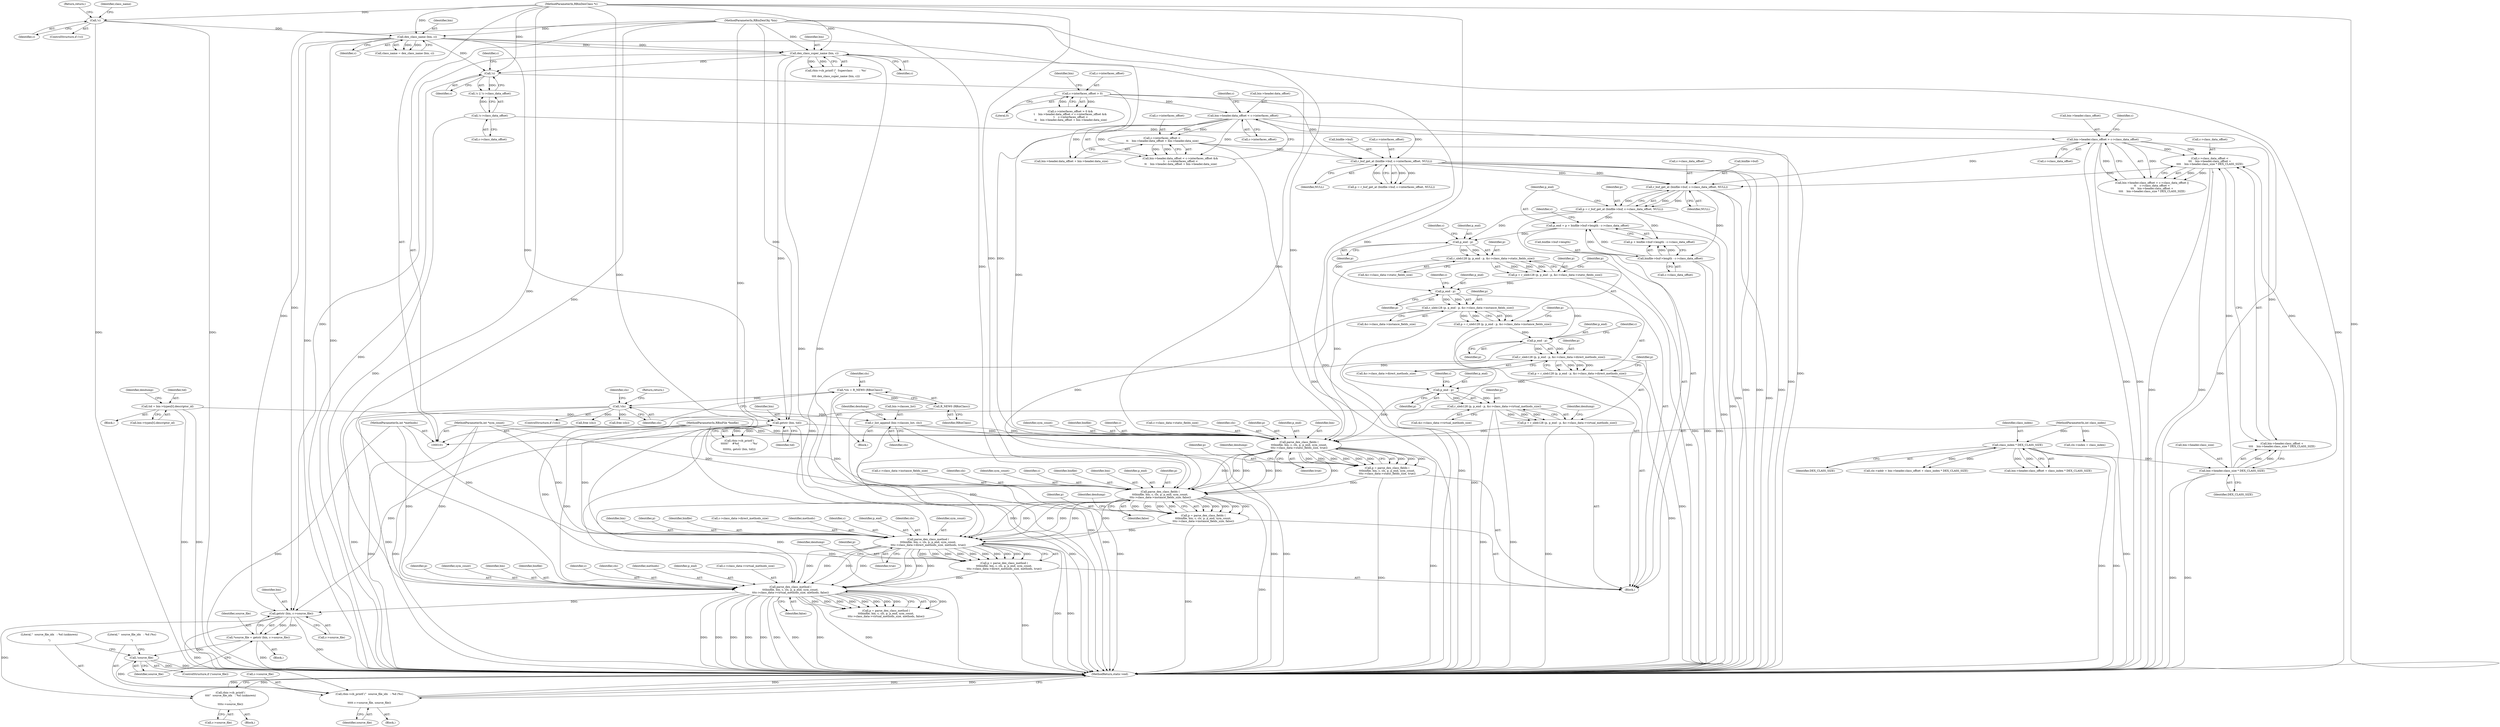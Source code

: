 digraph "0_radare2_1ea23bd6040441a21fbcfba69dce9a01af03f989@API" {
"1000575" [label="(Call,getstr (bin, c->source_file))"];
"1000350" [label="(Call,getstr (bin, tid))"];
"1000126" [label="(Call,dex_class_name (bin, c))"];
"1000103" [label="(MethodParameterIn,RBinDexObj *bin)"];
"1000120" [label="(Call,!c)"];
"1000104" [label="(MethodParameterIn,RBinDexClass *c)"];
"1000233" [label="(Call,dex_class_super_name (bin, c))"];
"1000335" [label="(Call,tid = bin->types[t].descriptor_id)"];
"1000554" [label="(Call,parse_dex_class_method (\n\t\t\tbinfile, bin, c, cls, p, p_end, sym_count,\n\t\t\tc->class_data->virtual_methods_size, methods, false))"];
"1000532" [label="(Call,parse_dex_class_method (\n\t\t\tbinfile, bin, c, cls, p, p_end, sym_count,\n\t\t\tc->class_data->direct_methods_size, methods, true))"];
"1000511" [label="(Call,parse_dex_class_fields (\n\t\t\tbinfile, bin, c, cls, p, p_end, sym_count,\n\t\t\tc->class_data->instance_fields_size, false))"];
"1000490" [label="(Call,parse_dex_class_fields (\n\t\t\tbinfile, bin, c, cls, p, p_end, sym_count,\n\t\t\tc->class_data->static_fields_size, true))"];
"1000102" [label="(MethodParameterIn,RBinFile *binfile)"];
"1000355" [label="(Call,!c)"];
"1000210" [label="(Call,r_list_append (bin->classes_list, cls))"];
"1000151" [label="(Call,!cls)"];
"1000146" [label="(Call,*cls = R_NEW0 (RBinClass))"];
"1000148" [label="(Call,R_NEW0 (RBinClass))"];
"1000470" [label="(Call,p = r_uleb128 (p, p_end - p, &c->class_data->virtual_methods_size))"];
"1000472" [label="(Call,r_uleb128 (p, p_end - p, &c->class_data->virtual_methods_size))"];
"1000474" [label="(Call,p_end - p)"];
"1000461" [label="(Call,p_end - p)"];
"1000448" [label="(Call,p_end - p)"];
"1000435" [label="(Call,p_end - p)"];
"1000409" [label="(Call,p_end = p + binfile->buf->length - c->class_data_offset)"];
"1000399" [label="(Call,p = r_buf_get_at (binfile->buf, c->class_data_offset, NULL))"];
"1000401" [label="(Call,r_buf_get_at (binfile->buf, c->class_data_offset, NULL))"];
"1000273" [label="(Call,r_buf_get_at (binfile->buf, c->interfaces_offset, NULL))"];
"1000246" [label="(Call,bin->header.data_offset < c->interfaces_offset)"];
"1000240" [label="(Call,c->interfaces_offset > 0)"];
"1000255" [label="(Call,c->interfaces_offset <\n \t\t    bin->header.data_offset + bin->header.data_size)"];
"1000371" [label="(Call,bin->header.class_offset > c->class_data_offset)"];
"1000357" [label="(Call,!c->class_data_offset)"];
"1000380" [label="(Call,c->class_data_offset <\n\t\t\t    bin->header.class_offset +\n\t\t\t\t    bin->header.class_size * DEX_CLASS_SIZE)"];
"1000390" [label="(Call,bin->header.class_size * DEX_CLASS_SIZE)"];
"1000175" [label="(Call,class_index * DEX_CLASS_SIZE)"];
"1000105" [label="(MethodParameterIn,int class_index)"];
"1000413" [label="(Call,binfile->buf->length - c->class_data_offset)"];
"1000431" [label="(Call,p = r_uleb128 (p, p_end - p, &c->class_data->static_fields_size))"];
"1000433" [label="(Call,r_uleb128 (p, p_end - p, &c->class_data->static_fields_size))"];
"1000444" [label="(Call,p = r_uleb128 (p, p_end - p, &c->class_data->instance_fields_size))"];
"1000446" [label="(Call,r_uleb128 (p, p_end - p, &c->class_data->instance_fields_size))"];
"1000457" [label="(Call,p = r_uleb128 (p, p_end - p, &c->class_data->direct_methods_size))"];
"1000459" [label="(Call,r_uleb128 (p, p_end - p, &c->class_data->direct_methods_size))"];
"1000107" [label="(MethodParameterIn,int *sym_count)"];
"1000488" [label="(Call,p = parse_dex_class_fields (\n\t\t\tbinfile, bin, c, cls, p, p_end, sym_count,\n\t\t\tc->class_data->static_fields_size, true))"];
"1000509" [label="(Call,p = parse_dex_class_fields (\n\t\t\tbinfile, bin, c, cls, p, p_end, sym_count,\n\t\t\tc->class_data->instance_fields_size, false))"];
"1000106" [label="(MethodParameterIn,int *methods)"];
"1000530" [label="(Call,p = parse_dex_class_method (\n\t\t\tbinfile, bin, c, cls, p, p_end, sym_count,\n\t\t\tc->class_data->direct_methods_size, methods, true))"];
"1000573" [label="(Call,*source_file = getstr (bin, c->source_file))"];
"1000581" [label="(Call,!source_file)"];
"1000591" [label="(Call,rbin->cb_printf (\"  source_file_idx   : %d (%s)\n\n\",\n\t\t\t\t\t c->source_file, source_file))"];
"1000584" [label="(Call,rbin->cb_printf (\n\t\t\t\t\"  source_file_idx   : %d (unknown)\n\n\",\n\t\t\t\tc->source_file))"];
"1000509" [label="(Call,p = parse_dex_class_fields (\n\t\t\tbinfile, bin, c, cls, p, p_end, sym_count,\n\t\t\tc->class_data->instance_fields_size, false))"];
"1000467" [label="(Identifier,c)"];
"1000445" [label="(Identifier,p)"];
"1000128" [label="(Identifier,c)"];
"1000464" [label="(Call,&c->class_data->direct_methods_size)"];
"1000462" [label="(Identifier,p_end)"];
"1000151" [label="(Call,!cls)"];
"1000257" [label="(Identifier,c)"];
"1000273" [label="(Call,r_buf_get_at (binfile->buf, c->interfaces_offset, NULL))"];
"1000530" [label="(Call,p = parse_dex_class_method (\n\t\t\tbinfile, bin, c, cls, p, p_end, sym_count,\n\t\t\tc->class_data->direct_methods_size, methods, true))"];
"1000381" [label="(Call,c->class_data_offset)"];
"1000380" [label="(Call,c->class_data_offset <\n\t\t\t    bin->header.class_offset +\n\t\t\t\t    bin->header.class_size * DEX_CLASS_SIZE)"];
"1000498" [label="(Call,c->class_data->static_fields_size)"];
"1000277" [label="(Call,c->interfaces_offset)"];
"1000505" [label="(Identifier,dexdump)"];
"1000210" [label="(Call,r_list_append (bin->classes_list, cls))"];
"1000271" [label="(Call,p = r_buf_get_at (binfile->buf, c->interfaces_offset, NULL))"];
"1000494" [label="(Identifier,cls)"];
"1000390" [label="(Call,bin->header.class_size * DEX_CLASS_SIZE)"];
"1000591" [label="(Call,rbin->cb_printf (\"  source_file_idx   : %d (%s)\n\n\",\n\t\t\t\t\t c->source_file, source_file))"];
"1000548" [label="(Identifier,dexdump)"];
"1000460" [label="(Identifier,p)"];
"1000211" [label="(Call,bin->classes_list)"];
"1000124" [label="(Call,class_name = dex_class_name (bin, c))"];
"1000511" [label="(Call,parse_dex_class_fields (\n\t\t\tbinfile, bin, c, cls, p, p_end, sym_count,\n\t\t\tc->class_data->instance_fields_size, false))"];
"1000146" [label="(Call,*cls = R_NEW0 (RBinClass))"];
"1000441" [label="(Identifier,c)"];
"1000410" [label="(Identifier,p_end)"];
"1000402" [label="(Call,binfile->buf)"];
"1000240" [label="(Call,c->interfaces_offset > 0)"];
"1000573" [label="(Call,*source_file = getstr (bin, c->source_file))"];
"1000461" [label="(Call,p_end - p)"];
"1000592" [label="(Literal,\"  source_file_idx   : %d (%s)\n\n\")"];
"1000470" [label="(Call,p = r_uleb128 (p, p_end - p, &c->class_data->virtual_methods_size))"];
"1000514" [label="(Identifier,c)"];
"1000233" [label="(Call,dex_class_super_name (bin, c))"];
"1000241" [label="(Call,c->interfaces_offset)"];
"1000454" [label="(Identifier,c)"];
"1000154" [label="(Return,return;)"];
"1000537" [label="(Identifier,p)"];
"1000533" [label="(Identifier,binfile)"];
"1000585" [label="(Literal,\"  source_file_idx   : %d (unknown)\n\n\")"];
"1000463" [label="(Identifier,p)"];
"1000176" [label="(Identifier,class_index)"];
"1000510" [label="(Identifier,p)"];
"1000571" [label="(Block,)"];
"1000447" [label="(Identifier,p)"];
"1000234" [label="(Identifier,bin)"];
"1000356" [label="(Identifier,c)"];
"1000431" [label="(Call,p = r_uleb128 (p, p_end - p, &c->class_data->static_fields_size))"];
"1000484" [label="(Identifier,dexdump)"];
"1000581" [label="(Call,!source_file)"];
"1000352" [label="(Identifier,tid)"];
"1000123" [label="(Return,return;)"];
"1000568" [label="(Identifier,false)"];
"1000512" [label="(Identifier,binfile)"];
"1000126" [label="(Call,dex_class_name (bin, c))"];
"1000503" [label="(Identifier,true)"];
"1000597" [label="(MethodReturn,static void)"];
"1000247" [label="(Call,bin->header.data_offset)"];
"1000495" [label="(Identifier,p)"];
"1000401" [label="(Call,r_buf_get_at (binfile->buf, c->class_data_offset, NULL))"];
"1000473" [label="(Identifier,p)"];
"1000593" [label="(Call,c->source_file)"];
"1000335" [label="(Call,tid = bin->types[t].descriptor_id)"];
"1000177" [label="(Identifier,DEX_CLASS_SIZE)"];
"1000446" [label="(Call,r_uleb128 (p, p_end - p, &c->class_data->instance_fields_size))"];
"1000252" [label="(Call,c->interfaces_offset)"];
"1000371" [label="(Call,bin->header.class_offset > c->class_data_offset)"];
"1000513" [label="(Identifier,bin)"];
"1000256" [label="(Call,c->interfaces_offset)"];
"1000496" [label="(Identifier,p_end)"];
"1000458" [label="(Identifier,p)"];
"1000414" [label="(Call,binfile->buf->length)"];
"1000189" [label="(Call,free (cls))"];
"1000120" [label="(Call,!c)"];
"1000432" [label="(Identifier,p)"];
"1000596" [label="(Identifier,source_file)"];
"1000546" [label="(Identifier,true)"];
"1000119" [label="(ControlStructure,if (!c))"];
"1000457" [label="(Call,p = r_uleb128 (p, p_end - p, &c->class_data->direct_methods_size))"];
"1000480" [label="(Identifier,c)"];
"1000216" [label="(Identifier,dexdump)"];
"1000575" [label="(Call,getstr (bin, c->source_file))"];
"1000492" [label="(Identifier,bin)"];
"1000169" [label="(Call,bin->header.class_offset + class_index * DEX_CLASS_SIZE)"];
"1000160" [label="(Call,cls->index = class_index)"];
"1000488" [label="(Call,p = parse_dex_class_fields (\n\t\t\tbinfile, bin, c, cls, p, p_end, sym_count,\n\t\t\tc->class_data->static_fields_size, true))"];
"1000477" [label="(Call,&c->class_data->virtual_methods_size)"];
"1000245" [label="(Call,bin->header.data_offset < c->interfaces_offset &&\n \t    c->interfaces_offset <\n \t\t    bin->header.data_offset + bin->header.data_size)"];
"1000557" [label="(Identifier,c)"];
"1000489" [label="(Identifier,p)"];
"1000433" [label="(Call,r_uleb128 (p, p_end - p, &c->class_data->static_fields_size))"];
"1000102" [label="(MethodParameterIn,RBinFile *binfile)"];
"1000451" [label="(Call,&c->class_data->instance_fields_size)"];
"1000149" [label="(Identifier,RBinClass)"];
"1000400" [label="(Identifier,p)"];
"1000244" [label="(Literal,0)"];
"1000438" [label="(Call,&c->class_data->static_fields_size)"];
"1000231" [label="(Call,rbin->cb_printf (\"  Superclass        : '%s'\n\",\n\t\t\t\t dex_class_super_name (bin, c)))"];
"1000558" [label="(Identifier,cls)"];
"1000405" [label="(Call,c->class_data_offset)"];
"1000351" [label="(Identifier,bin)"];
"1000444" [label="(Call,p = r_uleb128 (p, p_end - p, &c->class_data->instance_fields_size))"];
"1000436" [label="(Identifier,p_end)"];
"1000497" [label="(Identifier,sym_count)"];
"1000175" [label="(Call,class_index * DEX_CLASS_SIZE)"];
"1000370" [label="(Call,bin->header.class_offset > c->class_data_offset ||\n\t\t    c->class_data_offset <\n\t\t\t    bin->header.class_offset +\n\t\t\t\t    bin->header.class_size * DEX_CLASS_SIZE)"];
"1000437" [label="(Identifier,p)"];
"1000490" [label="(Call,parse_dex_class_fields (\n\t\t\tbinfile, bin, c, cls, p, p_end, sym_count,\n\t\t\tc->class_data->static_fields_size, true))"];
"1000586" [label="(Call,c->source_file)"];
"1000345" [label="(Identifier,dexdump)"];
"1000491" [label="(Identifier,binfile)"];
"1000475" [label="(Identifier,p_end)"];
"1000540" [label="(Call,c->class_data->direct_methods_size)"];
"1000372" [label="(Call,bin->header.class_offset)"];
"1000531" [label="(Identifier,p)"];
"1000545" [label="(Identifier,methods)"];
"1000517" [label="(Identifier,p_end)"];
"1000448" [label="(Call,p_end - p)"];
"1000157" [label="(Identifier,cls)"];
"1000249" [label="(Identifier,bin)"];
"1000104" [label="(MethodParameterIn,RBinDexClass *c)"];
"1000535" [label="(Identifier,c)"];
"1000574" [label="(Identifier,source_file)"];
"1000474" [label="(Call,p_end - p)"];
"1000359" [label="(Identifier,c)"];
"1000538" [label="(Identifier,p_end)"];
"1000337" [label="(Call,bin->types[t].descriptor_id)"];
"1000536" [label="(Identifier,cls)"];
"1000148" [label="(Call,R_NEW0 (RBinClass))"];
"1000108" [label="(Block,)"];
"1000147" [label="(Identifier,cls)"];
"1000354" [label="(Call,!c || !c->class_data_offset)"];
"1000449" [label="(Identifier,p_end)"];
"1000409" [label="(Call,p_end = p + binfile->buf->length - c->class_data_offset)"];
"1000554" [label="(Call,parse_dex_class_method (\n\t\t\tbinfile, bin, c, cls, p, p_end, sym_count,\n\t\t\tc->class_data->virtual_methods_size, methods, false))"];
"1000567" [label="(Identifier,methods)"];
"1000107" [label="(MethodParameterIn,int *sym_count)"];
"1000560" [label="(Identifier,p_end)"];
"1000127" [label="(Identifier,bin)"];
"1000539" [label="(Identifier,sym_count)"];
"1000532" [label="(Call,parse_dex_class_method (\n\t\t\tbinfile, bin, c, cls, p, p_end, sym_count,\n\t\t\tc->class_data->direct_methods_size, methods, true))"];
"1000103" [label="(MethodParameterIn,RBinDexObj *bin)"];
"1000106" [label="(MethodParameterIn,int *methods)"];
"1000476" [label="(Identifier,p)"];
"1000347" [label="(Call,rbin->cb_printf (\n\t\t\t\t\t\t\"    #%d              : '%s'\n\",\n\t\t\t\t\t\tz, getstr (bin, tid)))"];
"1000358" [label="(Call,c->class_data_offset)"];
"1000368" [label="(Block,)"];
"1000408" [label="(Identifier,NULL)"];
"1000280" [label="(Identifier,NULL)"];
"1000516" [label="(Identifier,p)"];
"1000152" [label="(Identifier,cls)"];
"1000274" [label="(Call,binfile->buf)"];
"1000524" [label="(Identifier,false)"];
"1000150" [label="(ControlStructure,if (!cls))"];
"1000336" [label="(Identifier,tid)"];
"1000105" [label="(MethodParameterIn,int class_index)"];
"1000259" [label="(Call,bin->header.data_offset + bin->header.data_size)"];
"1000121" [label="(Identifier,c)"];
"1000384" [label="(Call,bin->header.class_offset +\n\t\t\t\t    bin->header.class_size * DEX_CLASS_SIZE)"];
"1000519" [label="(Call,c->class_data->instance_fields_size)"];
"1000515" [label="(Identifier,cls)"];
"1000582" [label="(Identifier,source_file)"];
"1000382" [label="(Identifier,c)"];
"1000562" [label="(Call,c->class_data->virtual_methods_size)"];
"1000559" [label="(Identifier,p)"];
"1000355" [label="(Call,!c)"];
"1000413" [label="(Call,binfile->buf->length - c->class_data_offset)"];
"1000526" [label="(Identifier,dexdump)"];
"1000246" [label="(Call,bin->header.data_offset < c->interfaces_offset)"];
"1000411" [label="(Call,p + binfile->buf->length - c->class_data_offset)"];
"1000577" [label="(Call,c->source_file)"];
"1000552" [label="(Call,p = parse_dex_class_method (\n\t\t\tbinfile, bin, c, cls, p, p_end, sym_count,\n\t\t\tc->class_data->virtual_methods_size, methods, false))"];
"1000576" [label="(Identifier,bin)"];
"1000584" [label="(Call,rbin->cb_printf (\n\t\t\t\t\"  source_file_idx   : %d (unknown)\n\n\",\n\t\t\t\tc->source_file))"];
"1000424" [label="(Identifier,c)"];
"1000518" [label="(Identifier,sym_count)"];
"1000165" [label="(Call,cls->addr = bin->header.class_offset + class_index * DEX_CLASS_SIZE)"];
"1000471" [label="(Identifier,p)"];
"1000214" [label="(Identifier,cls)"];
"1000561" [label="(Identifier,sym_count)"];
"1000391" [label="(Call,bin->header.class_size)"];
"1000419" [label="(Call,c->class_data_offset)"];
"1000396" [label="(Identifier,DEX_CLASS_SIZE)"];
"1000556" [label="(Identifier,bin)"];
"1000472" [label="(Call,r_uleb128 (p, p_end - p, &c->class_data->virtual_methods_size))"];
"1000207" [label="(Call,free (cls))"];
"1000125" [label="(Identifier,class_name)"];
"1000377" [label="(Call,c->class_data_offset)"];
"1000255" [label="(Call,c->interfaces_offset <\n \t\t    bin->header.data_offset + bin->header.data_size)"];
"1000235" [label="(Identifier,c)"];
"1000580" [label="(ControlStructure,if (!source_file))"];
"1000350" [label="(Call,getstr (bin, tid))"];
"1000493" [label="(Identifier,c)"];
"1000399" [label="(Call,p = r_buf_get_at (binfile->buf, c->class_data_offset, NULL))"];
"1000434" [label="(Identifier,p)"];
"1000450" [label="(Identifier,p)"];
"1000357" [label="(Call,!c->class_data_offset)"];
"1000333" [label="(Block,)"];
"1000459" [label="(Call,r_uleb128 (p, p_end - p, &c->class_data->direct_methods_size))"];
"1000534" [label="(Identifier,bin)"];
"1000435" [label="(Call,p_end - p)"];
"1000583" [label="(Block,)"];
"1000239" [label="(Call,c->interfaces_offset > 0 &&\n\t    bin->header.data_offset < c->interfaces_offset &&\n \t    c->interfaces_offset <\n \t\t    bin->header.data_offset + bin->header.data_size)"];
"1000590" [label="(Block,)"];
"1000555" [label="(Identifier,binfile)"];
"1000575" -> "1000573"  [label="AST: "];
"1000575" -> "1000577"  [label="CFG: "];
"1000576" -> "1000575"  [label="AST: "];
"1000577" -> "1000575"  [label="AST: "];
"1000573" -> "1000575"  [label="CFG: "];
"1000575" -> "1000597"  [label="DDG: "];
"1000575" -> "1000573"  [label="DDG: "];
"1000575" -> "1000573"  [label="DDG: "];
"1000350" -> "1000575"  [label="DDG: "];
"1000554" -> "1000575"  [label="DDG: "];
"1000126" -> "1000575"  [label="DDG: "];
"1000233" -> "1000575"  [label="DDG: "];
"1000103" -> "1000575"  [label="DDG: "];
"1000575" -> "1000584"  [label="DDG: "];
"1000575" -> "1000591"  [label="DDG: "];
"1000350" -> "1000347"  [label="AST: "];
"1000350" -> "1000352"  [label="CFG: "];
"1000351" -> "1000350"  [label="AST: "];
"1000352" -> "1000350"  [label="AST: "];
"1000347" -> "1000350"  [label="CFG: "];
"1000350" -> "1000597"  [label="DDG: "];
"1000350" -> "1000597"  [label="DDG: "];
"1000350" -> "1000347"  [label="DDG: "];
"1000350" -> "1000347"  [label="DDG: "];
"1000126" -> "1000350"  [label="DDG: "];
"1000233" -> "1000350"  [label="DDG: "];
"1000103" -> "1000350"  [label="DDG: "];
"1000335" -> "1000350"  [label="DDG: "];
"1000350" -> "1000490"  [label="DDG: "];
"1000126" -> "1000124"  [label="AST: "];
"1000126" -> "1000128"  [label="CFG: "];
"1000127" -> "1000126"  [label="AST: "];
"1000128" -> "1000126"  [label="AST: "];
"1000124" -> "1000126"  [label="CFG: "];
"1000126" -> "1000597"  [label="DDG: "];
"1000126" -> "1000597"  [label="DDG: "];
"1000126" -> "1000124"  [label="DDG: "];
"1000126" -> "1000124"  [label="DDG: "];
"1000103" -> "1000126"  [label="DDG: "];
"1000120" -> "1000126"  [label="DDG: "];
"1000104" -> "1000126"  [label="DDG: "];
"1000126" -> "1000233"  [label="DDG: "];
"1000126" -> "1000233"  [label="DDG: "];
"1000126" -> "1000355"  [label="DDG: "];
"1000126" -> "1000490"  [label="DDG: "];
"1000103" -> "1000101"  [label="AST: "];
"1000103" -> "1000597"  [label="DDG: "];
"1000103" -> "1000233"  [label="DDG: "];
"1000103" -> "1000490"  [label="DDG: "];
"1000103" -> "1000511"  [label="DDG: "];
"1000103" -> "1000532"  [label="DDG: "];
"1000103" -> "1000554"  [label="DDG: "];
"1000120" -> "1000119"  [label="AST: "];
"1000120" -> "1000121"  [label="CFG: "];
"1000121" -> "1000120"  [label="AST: "];
"1000123" -> "1000120"  [label="CFG: "];
"1000125" -> "1000120"  [label="CFG: "];
"1000120" -> "1000597"  [label="DDG: "];
"1000120" -> "1000597"  [label="DDG: "];
"1000104" -> "1000120"  [label="DDG: "];
"1000104" -> "1000101"  [label="AST: "];
"1000104" -> "1000597"  [label="DDG: "];
"1000104" -> "1000233"  [label="DDG: "];
"1000104" -> "1000355"  [label="DDG: "];
"1000104" -> "1000490"  [label="DDG: "];
"1000104" -> "1000511"  [label="DDG: "];
"1000104" -> "1000532"  [label="DDG: "];
"1000104" -> "1000554"  [label="DDG: "];
"1000233" -> "1000231"  [label="AST: "];
"1000233" -> "1000235"  [label="CFG: "];
"1000234" -> "1000233"  [label="AST: "];
"1000235" -> "1000233"  [label="AST: "];
"1000231" -> "1000233"  [label="CFG: "];
"1000233" -> "1000597"  [label="DDG: "];
"1000233" -> "1000597"  [label="DDG: "];
"1000233" -> "1000231"  [label="DDG: "];
"1000233" -> "1000231"  [label="DDG: "];
"1000233" -> "1000355"  [label="DDG: "];
"1000233" -> "1000490"  [label="DDG: "];
"1000335" -> "1000333"  [label="AST: "];
"1000335" -> "1000337"  [label="CFG: "];
"1000336" -> "1000335"  [label="AST: "];
"1000337" -> "1000335"  [label="AST: "];
"1000345" -> "1000335"  [label="CFG: "];
"1000335" -> "1000597"  [label="DDG: "];
"1000335" -> "1000597"  [label="DDG: "];
"1000554" -> "1000552"  [label="AST: "];
"1000554" -> "1000568"  [label="CFG: "];
"1000555" -> "1000554"  [label="AST: "];
"1000556" -> "1000554"  [label="AST: "];
"1000557" -> "1000554"  [label="AST: "];
"1000558" -> "1000554"  [label="AST: "];
"1000559" -> "1000554"  [label="AST: "];
"1000560" -> "1000554"  [label="AST: "];
"1000561" -> "1000554"  [label="AST: "];
"1000562" -> "1000554"  [label="AST: "];
"1000567" -> "1000554"  [label="AST: "];
"1000568" -> "1000554"  [label="AST: "];
"1000552" -> "1000554"  [label="CFG: "];
"1000554" -> "1000597"  [label="DDG: "];
"1000554" -> "1000597"  [label="DDG: "];
"1000554" -> "1000597"  [label="DDG: "];
"1000554" -> "1000597"  [label="DDG: "];
"1000554" -> "1000597"  [label="DDG: "];
"1000554" -> "1000597"  [label="DDG: "];
"1000554" -> "1000597"  [label="DDG: "];
"1000554" -> "1000597"  [label="DDG: "];
"1000554" -> "1000597"  [label="DDG: "];
"1000554" -> "1000552"  [label="DDG: "];
"1000554" -> "1000552"  [label="DDG: "];
"1000554" -> "1000552"  [label="DDG: "];
"1000554" -> "1000552"  [label="DDG: "];
"1000554" -> "1000552"  [label="DDG: "];
"1000554" -> "1000552"  [label="DDG: "];
"1000554" -> "1000552"  [label="DDG: "];
"1000554" -> "1000552"  [label="DDG: "];
"1000554" -> "1000552"  [label="DDG: "];
"1000554" -> "1000552"  [label="DDG: "];
"1000532" -> "1000554"  [label="DDG: "];
"1000532" -> "1000554"  [label="DDG: "];
"1000532" -> "1000554"  [label="DDG: "];
"1000532" -> "1000554"  [label="DDG: "];
"1000532" -> "1000554"  [label="DDG: "];
"1000532" -> "1000554"  [label="DDG: "];
"1000532" -> "1000554"  [label="DDG: "];
"1000102" -> "1000554"  [label="DDG: "];
"1000530" -> "1000554"  [label="DDG: "];
"1000107" -> "1000554"  [label="DDG: "];
"1000472" -> "1000554"  [label="DDG: "];
"1000106" -> "1000554"  [label="DDG: "];
"1000511" -> "1000554"  [label="DDG: "];
"1000532" -> "1000530"  [label="AST: "];
"1000532" -> "1000546"  [label="CFG: "];
"1000533" -> "1000532"  [label="AST: "];
"1000534" -> "1000532"  [label="AST: "];
"1000535" -> "1000532"  [label="AST: "];
"1000536" -> "1000532"  [label="AST: "];
"1000537" -> "1000532"  [label="AST: "];
"1000538" -> "1000532"  [label="AST: "];
"1000539" -> "1000532"  [label="AST: "];
"1000540" -> "1000532"  [label="AST: "];
"1000545" -> "1000532"  [label="AST: "];
"1000546" -> "1000532"  [label="AST: "];
"1000530" -> "1000532"  [label="CFG: "];
"1000532" -> "1000597"  [label="DDG: "];
"1000532" -> "1000597"  [label="DDG: "];
"1000532" -> "1000530"  [label="DDG: "];
"1000532" -> "1000530"  [label="DDG: "];
"1000532" -> "1000530"  [label="DDG: "];
"1000532" -> "1000530"  [label="DDG: "];
"1000532" -> "1000530"  [label="DDG: "];
"1000532" -> "1000530"  [label="DDG: "];
"1000532" -> "1000530"  [label="DDG: "];
"1000532" -> "1000530"  [label="DDG: "];
"1000532" -> "1000530"  [label="DDG: "];
"1000532" -> "1000530"  [label="DDG: "];
"1000511" -> "1000532"  [label="DDG: "];
"1000511" -> "1000532"  [label="DDG: "];
"1000511" -> "1000532"  [label="DDG: "];
"1000511" -> "1000532"  [label="DDG: "];
"1000511" -> "1000532"  [label="DDG: "];
"1000511" -> "1000532"  [label="DDG: "];
"1000102" -> "1000532"  [label="DDG: "];
"1000509" -> "1000532"  [label="DDG: "];
"1000107" -> "1000532"  [label="DDG: "];
"1000459" -> "1000532"  [label="DDG: "];
"1000106" -> "1000532"  [label="DDG: "];
"1000490" -> "1000532"  [label="DDG: "];
"1000511" -> "1000509"  [label="AST: "];
"1000511" -> "1000524"  [label="CFG: "];
"1000512" -> "1000511"  [label="AST: "];
"1000513" -> "1000511"  [label="AST: "];
"1000514" -> "1000511"  [label="AST: "];
"1000515" -> "1000511"  [label="AST: "];
"1000516" -> "1000511"  [label="AST: "];
"1000517" -> "1000511"  [label="AST: "];
"1000518" -> "1000511"  [label="AST: "];
"1000519" -> "1000511"  [label="AST: "];
"1000524" -> "1000511"  [label="AST: "];
"1000509" -> "1000511"  [label="CFG: "];
"1000511" -> "1000597"  [label="DDG: "];
"1000511" -> "1000509"  [label="DDG: "];
"1000511" -> "1000509"  [label="DDG: "];
"1000511" -> "1000509"  [label="DDG: "];
"1000511" -> "1000509"  [label="DDG: "];
"1000511" -> "1000509"  [label="DDG: "];
"1000511" -> "1000509"  [label="DDG: "];
"1000511" -> "1000509"  [label="DDG: "];
"1000511" -> "1000509"  [label="DDG: "];
"1000511" -> "1000509"  [label="DDG: "];
"1000490" -> "1000511"  [label="DDG: "];
"1000490" -> "1000511"  [label="DDG: "];
"1000490" -> "1000511"  [label="DDG: "];
"1000490" -> "1000511"  [label="DDG: "];
"1000490" -> "1000511"  [label="DDG: "];
"1000490" -> "1000511"  [label="DDG: "];
"1000102" -> "1000511"  [label="DDG: "];
"1000488" -> "1000511"  [label="DDG: "];
"1000107" -> "1000511"  [label="DDG: "];
"1000446" -> "1000511"  [label="DDG: "];
"1000490" -> "1000488"  [label="AST: "];
"1000490" -> "1000503"  [label="CFG: "];
"1000491" -> "1000490"  [label="AST: "];
"1000492" -> "1000490"  [label="AST: "];
"1000493" -> "1000490"  [label="AST: "];
"1000494" -> "1000490"  [label="AST: "];
"1000495" -> "1000490"  [label="AST: "];
"1000496" -> "1000490"  [label="AST: "];
"1000497" -> "1000490"  [label="AST: "];
"1000498" -> "1000490"  [label="AST: "];
"1000503" -> "1000490"  [label="AST: "];
"1000488" -> "1000490"  [label="CFG: "];
"1000490" -> "1000597"  [label="DDG: "];
"1000490" -> "1000488"  [label="DDG: "];
"1000490" -> "1000488"  [label="DDG: "];
"1000490" -> "1000488"  [label="DDG: "];
"1000490" -> "1000488"  [label="DDG: "];
"1000490" -> "1000488"  [label="DDG: "];
"1000490" -> "1000488"  [label="DDG: "];
"1000490" -> "1000488"  [label="DDG: "];
"1000490" -> "1000488"  [label="DDG: "];
"1000490" -> "1000488"  [label="DDG: "];
"1000102" -> "1000490"  [label="DDG: "];
"1000355" -> "1000490"  [label="DDG: "];
"1000210" -> "1000490"  [label="DDG: "];
"1000470" -> "1000490"  [label="DDG: "];
"1000474" -> "1000490"  [label="DDG: "];
"1000107" -> "1000490"  [label="DDG: "];
"1000433" -> "1000490"  [label="DDG: "];
"1000102" -> "1000101"  [label="AST: "];
"1000102" -> "1000597"  [label="DDG: "];
"1000355" -> "1000354"  [label="AST: "];
"1000355" -> "1000356"  [label="CFG: "];
"1000356" -> "1000355"  [label="AST: "];
"1000359" -> "1000355"  [label="CFG: "];
"1000354" -> "1000355"  [label="CFG: "];
"1000355" -> "1000597"  [label="DDG: "];
"1000355" -> "1000354"  [label="DDG: "];
"1000210" -> "1000108"  [label="AST: "];
"1000210" -> "1000214"  [label="CFG: "];
"1000211" -> "1000210"  [label="AST: "];
"1000214" -> "1000210"  [label="AST: "];
"1000216" -> "1000210"  [label="CFG: "];
"1000210" -> "1000597"  [label="DDG: "];
"1000210" -> "1000597"  [label="DDG: "];
"1000210" -> "1000597"  [label="DDG: "];
"1000151" -> "1000210"  [label="DDG: "];
"1000151" -> "1000150"  [label="AST: "];
"1000151" -> "1000152"  [label="CFG: "];
"1000152" -> "1000151"  [label="AST: "];
"1000154" -> "1000151"  [label="CFG: "];
"1000157" -> "1000151"  [label="CFG: "];
"1000151" -> "1000597"  [label="DDG: "];
"1000151" -> "1000597"  [label="DDG: "];
"1000146" -> "1000151"  [label="DDG: "];
"1000151" -> "1000189"  [label="DDG: "];
"1000151" -> "1000207"  [label="DDG: "];
"1000146" -> "1000108"  [label="AST: "];
"1000146" -> "1000148"  [label="CFG: "];
"1000147" -> "1000146"  [label="AST: "];
"1000148" -> "1000146"  [label="AST: "];
"1000152" -> "1000146"  [label="CFG: "];
"1000146" -> "1000597"  [label="DDG: "];
"1000148" -> "1000146"  [label="DDG: "];
"1000148" -> "1000149"  [label="CFG: "];
"1000149" -> "1000148"  [label="AST: "];
"1000148" -> "1000597"  [label="DDG: "];
"1000470" -> "1000368"  [label="AST: "];
"1000470" -> "1000472"  [label="CFG: "];
"1000471" -> "1000470"  [label="AST: "];
"1000472" -> "1000470"  [label="AST: "];
"1000484" -> "1000470"  [label="CFG: "];
"1000470" -> "1000597"  [label="DDG: "];
"1000472" -> "1000470"  [label="DDG: "];
"1000472" -> "1000470"  [label="DDG: "];
"1000472" -> "1000470"  [label="DDG: "];
"1000472" -> "1000477"  [label="CFG: "];
"1000473" -> "1000472"  [label="AST: "];
"1000474" -> "1000472"  [label="AST: "];
"1000477" -> "1000472"  [label="AST: "];
"1000472" -> "1000597"  [label="DDG: "];
"1000472" -> "1000597"  [label="DDG: "];
"1000474" -> "1000472"  [label="DDG: "];
"1000474" -> "1000472"  [label="DDG: "];
"1000474" -> "1000476"  [label="CFG: "];
"1000475" -> "1000474"  [label="AST: "];
"1000476" -> "1000474"  [label="AST: "];
"1000480" -> "1000474"  [label="CFG: "];
"1000461" -> "1000474"  [label="DDG: "];
"1000457" -> "1000474"  [label="DDG: "];
"1000461" -> "1000459"  [label="AST: "];
"1000461" -> "1000463"  [label="CFG: "];
"1000462" -> "1000461"  [label="AST: "];
"1000463" -> "1000461"  [label="AST: "];
"1000467" -> "1000461"  [label="CFG: "];
"1000461" -> "1000459"  [label="DDG: "];
"1000461" -> "1000459"  [label="DDG: "];
"1000448" -> "1000461"  [label="DDG: "];
"1000444" -> "1000461"  [label="DDG: "];
"1000448" -> "1000446"  [label="AST: "];
"1000448" -> "1000450"  [label="CFG: "];
"1000449" -> "1000448"  [label="AST: "];
"1000450" -> "1000448"  [label="AST: "];
"1000454" -> "1000448"  [label="CFG: "];
"1000448" -> "1000446"  [label="DDG: "];
"1000448" -> "1000446"  [label="DDG: "];
"1000435" -> "1000448"  [label="DDG: "];
"1000431" -> "1000448"  [label="DDG: "];
"1000435" -> "1000433"  [label="AST: "];
"1000435" -> "1000437"  [label="CFG: "];
"1000436" -> "1000435"  [label="AST: "];
"1000437" -> "1000435"  [label="AST: "];
"1000441" -> "1000435"  [label="CFG: "];
"1000435" -> "1000433"  [label="DDG: "];
"1000435" -> "1000433"  [label="DDG: "];
"1000409" -> "1000435"  [label="DDG: "];
"1000399" -> "1000435"  [label="DDG: "];
"1000409" -> "1000368"  [label="AST: "];
"1000409" -> "1000411"  [label="CFG: "];
"1000410" -> "1000409"  [label="AST: "];
"1000411" -> "1000409"  [label="AST: "];
"1000424" -> "1000409"  [label="CFG: "];
"1000409" -> "1000597"  [label="DDG: "];
"1000399" -> "1000409"  [label="DDG: "];
"1000413" -> "1000409"  [label="DDG: "];
"1000413" -> "1000409"  [label="DDG: "];
"1000399" -> "1000368"  [label="AST: "];
"1000399" -> "1000401"  [label="CFG: "];
"1000400" -> "1000399"  [label="AST: "];
"1000401" -> "1000399"  [label="AST: "];
"1000410" -> "1000399"  [label="CFG: "];
"1000399" -> "1000597"  [label="DDG: "];
"1000401" -> "1000399"  [label="DDG: "];
"1000401" -> "1000399"  [label="DDG: "];
"1000401" -> "1000399"  [label="DDG: "];
"1000399" -> "1000411"  [label="DDG: "];
"1000401" -> "1000408"  [label="CFG: "];
"1000402" -> "1000401"  [label="AST: "];
"1000405" -> "1000401"  [label="AST: "];
"1000408" -> "1000401"  [label="AST: "];
"1000401" -> "1000597"  [label="DDG: "];
"1000401" -> "1000597"  [label="DDG: "];
"1000273" -> "1000401"  [label="DDG: "];
"1000273" -> "1000401"  [label="DDG: "];
"1000371" -> "1000401"  [label="DDG: "];
"1000380" -> "1000401"  [label="DDG: "];
"1000401" -> "1000413"  [label="DDG: "];
"1000273" -> "1000271"  [label="AST: "];
"1000273" -> "1000280"  [label="CFG: "];
"1000274" -> "1000273"  [label="AST: "];
"1000277" -> "1000273"  [label="AST: "];
"1000280" -> "1000273"  [label="AST: "];
"1000271" -> "1000273"  [label="CFG: "];
"1000273" -> "1000597"  [label="DDG: "];
"1000273" -> "1000597"  [label="DDG: "];
"1000273" -> "1000597"  [label="DDG: "];
"1000273" -> "1000271"  [label="DDG: "];
"1000273" -> "1000271"  [label="DDG: "];
"1000273" -> "1000271"  [label="DDG: "];
"1000246" -> "1000273"  [label="DDG: "];
"1000255" -> "1000273"  [label="DDG: "];
"1000240" -> "1000273"  [label="DDG: "];
"1000246" -> "1000245"  [label="AST: "];
"1000246" -> "1000252"  [label="CFG: "];
"1000247" -> "1000246"  [label="AST: "];
"1000252" -> "1000246"  [label="AST: "];
"1000257" -> "1000246"  [label="CFG: "];
"1000245" -> "1000246"  [label="CFG: "];
"1000246" -> "1000597"  [label="DDG: "];
"1000246" -> "1000597"  [label="DDG: "];
"1000246" -> "1000245"  [label="DDG: "];
"1000246" -> "1000245"  [label="DDG: "];
"1000240" -> "1000246"  [label="DDG: "];
"1000246" -> "1000255"  [label="DDG: "];
"1000246" -> "1000255"  [label="DDG: "];
"1000246" -> "1000259"  [label="DDG: "];
"1000240" -> "1000239"  [label="AST: "];
"1000240" -> "1000244"  [label="CFG: "];
"1000241" -> "1000240"  [label="AST: "];
"1000244" -> "1000240"  [label="AST: "];
"1000249" -> "1000240"  [label="CFG: "];
"1000239" -> "1000240"  [label="CFG: "];
"1000240" -> "1000597"  [label="DDG: "];
"1000240" -> "1000239"  [label="DDG: "];
"1000240" -> "1000239"  [label="DDG: "];
"1000255" -> "1000245"  [label="AST: "];
"1000255" -> "1000259"  [label="CFG: "];
"1000256" -> "1000255"  [label="AST: "];
"1000259" -> "1000255"  [label="AST: "];
"1000245" -> "1000255"  [label="CFG: "];
"1000255" -> "1000597"  [label="DDG: "];
"1000255" -> "1000597"  [label="DDG: "];
"1000255" -> "1000245"  [label="DDG: "];
"1000255" -> "1000245"  [label="DDG: "];
"1000371" -> "1000370"  [label="AST: "];
"1000371" -> "1000377"  [label="CFG: "];
"1000372" -> "1000371"  [label="AST: "];
"1000377" -> "1000371"  [label="AST: "];
"1000382" -> "1000371"  [label="CFG: "];
"1000370" -> "1000371"  [label="CFG: "];
"1000371" -> "1000597"  [label="DDG: "];
"1000371" -> "1000597"  [label="DDG: "];
"1000371" -> "1000370"  [label="DDG: "];
"1000371" -> "1000370"  [label="DDG: "];
"1000357" -> "1000371"  [label="DDG: "];
"1000371" -> "1000380"  [label="DDG: "];
"1000371" -> "1000380"  [label="DDG: "];
"1000371" -> "1000384"  [label="DDG: "];
"1000357" -> "1000354"  [label="AST: "];
"1000357" -> "1000358"  [label="CFG: "];
"1000358" -> "1000357"  [label="AST: "];
"1000354" -> "1000357"  [label="CFG: "];
"1000357" -> "1000597"  [label="DDG: "];
"1000357" -> "1000354"  [label="DDG: "];
"1000380" -> "1000370"  [label="AST: "];
"1000380" -> "1000384"  [label="CFG: "];
"1000381" -> "1000380"  [label="AST: "];
"1000384" -> "1000380"  [label="AST: "];
"1000370" -> "1000380"  [label="CFG: "];
"1000380" -> "1000597"  [label="DDG: "];
"1000380" -> "1000597"  [label="DDG: "];
"1000380" -> "1000370"  [label="DDG: "];
"1000380" -> "1000370"  [label="DDG: "];
"1000390" -> "1000380"  [label="DDG: "];
"1000390" -> "1000380"  [label="DDG: "];
"1000390" -> "1000384"  [label="AST: "];
"1000390" -> "1000396"  [label="CFG: "];
"1000391" -> "1000390"  [label="AST: "];
"1000396" -> "1000390"  [label="AST: "];
"1000384" -> "1000390"  [label="CFG: "];
"1000390" -> "1000597"  [label="DDG: "];
"1000390" -> "1000597"  [label="DDG: "];
"1000390" -> "1000384"  [label="DDG: "];
"1000390" -> "1000384"  [label="DDG: "];
"1000175" -> "1000390"  [label="DDG: "];
"1000175" -> "1000169"  [label="AST: "];
"1000175" -> "1000177"  [label="CFG: "];
"1000176" -> "1000175"  [label="AST: "];
"1000177" -> "1000175"  [label="AST: "];
"1000169" -> "1000175"  [label="CFG: "];
"1000175" -> "1000597"  [label="DDG: "];
"1000175" -> "1000597"  [label="DDG: "];
"1000175" -> "1000165"  [label="DDG: "];
"1000175" -> "1000165"  [label="DDG: "];
"1000175" -> "1000169"  [label="DDG: "];
"1000175" -> "1000169"  [label="DDG: "];
"1000105" -> "1000175"  [label="DDG: "];
"1000105" -> "1000101"  [label="AST: "];
"1000105" -> "1000597"  [label="DDG: "];
"1000105" -> "1000160"  [label="DDG: "];
"1000413" -> "1000411"  [label="AST: "];
"1000413" -> "1000419"  [label="CFG: "];
"1000414" -> "1000413"  [label="AST: "];
"1000419" -> "1000413"  [label="AST: "];
"1000411" -> "1000413"  [label="CFG: "];
"1000413" -> "1000597"  [label="DDG: "];
"1000413" -> "1000597"  [label="DDG: "];
"1000413" -> "1000411"  [label="DDG: "];
"1000413" -> "1000411"  [label="DDG: "];
"1000431" -> "1000368"  [label="AST: "];
"1000431" -> "1000433"  [label="CFG: "];
"1000432" -> "1000431"  [label="AST: "];
"1000433" -> "1000431"  [label="AST: "];
"1000445" -> "1000431"  [label="CFG: "];
"1000431" -> "1000597"  [label="DDG: "];
"1000433" -> "1000431"  [label="DDG: "];
"1000433" -> "1000431"  [label="DDG: "];
"1000433" -> "1000431"  [label="DDG: "];
"1000433" -> "1000438"  [label="CFG: "];
"1000434" -> "1000433"  [label="AST: "];
"1000438" -> "1000433"  [label="AST: "];
"1000433" -> "1000597"  [label="DDG: "];
"1000444" -> "1000368"  [label="AST: "];
"1000444" -> "1000446"  [label="CFG: "];
"1000445" -> "1000444"  [label="AST: "];
"1000446" -> "1000444"  [label="AST: "];
"1000458" -> "1000444"  [label="CFG: "];
"1000444" -> "1000597"  [label="DDG: "];
"1000446" -> "1000444"  [label="DDG: "];
"1000446" -> "1000444"  [label="DDG: "];
"1000446" -> "1000444"  [label="DDG: "];
"1000446" -> "1000451"  [label="CFG: "];
"1000447" -> "1000446"  [label="AST: "];
"1000451" -> "1000446"  [label="AST: "];
"1000446" -> "1000597"  [label="DDG: "];
"1000457" -> "1000368"  [label="AST: "];
"1000457" -> "1000459"  [label="CFG: "];
"1000458" -> "1000457"  [label="AST: "];
"1000459" -> "1000457"  [label="AST: "];
"1000471" -> "1000457"  [label="CFG: "];
"1000457" -> "1000597"  [label="DDG: "];
"1000459" -> "1000457"  [label="DDG: "];
"1000459" -> "1000457"  [label="DDG: "];
"1000459" -> "1000457"  [label="DDG: "];
"1000459" -> "1000464"  [label="CFG: "];
"1000460" -> "1000459"  [label="AST: "];
"1000464" -> "1000459"  [label="AST: "];
"1000459" -> "1000597"  [label="DDG: "];
"1000107" -> "1000101"  [label="AST: "];
"1000107" -> "1000597"  [label="DDG: "];
"1000488" -> "1000368"  [label="AST: "];
"1000489" -> "1000488"  [label="AST: "];
"1000505" -> "1000488"  [label="CFG: "];
"1000488" -> "1000597"  [label="DDG: "];
"1000509" -> "1000368"  [label="AST: "];
"1000510" -> "1000509"  [label="AST: "];
"1000526" -> "1000509"  [label="CFG: "];
"1000509" -> "1000597"  [label="DDG: "];
"1000106" -> "1000101"  [label="AST: "];
"1000106" -> "1000597"  [label="DDG: "];
"1000530" -> "1000368"  [label="AST: "];
"1000531" -> "1000530"  [label="AST: "];
"1000548" -> "1000530"  [label="CFG: "];
"1000530" -> "1000597"  [label="DDG: "];
"1000573" -> "1000571"  [label="AST: "];
"1000574" -> "1000573"  [label="AST: "];
"1000582" -> "1000573"  [label="CFG: "];
"1000573" -> "1000597"  [label="DDG: "];
"1000573" -> "1000581"  [label="DDG: "];
"1000581" -> "1000580"  [label="AST: "];
"1000581" -> "1000582"  [label="CFG: "];
"1000582" -> "1000581"  [label="AST: "];
"1000585" -> "1000581"  [label="CFG: "];
"1000592" -> "1000581"  [label="CFG: "];
"1000581" -> "1000597"  [label="DDG: "];
"1000581" -> "1000597"  [label="DDG: "];
"1000581" -> "1000591"  [label="DDG: "];
"1000591" -> "1000590"  [label="AST: "];
"1000591" -> "1000596"  [label="CFG: "];
"1000592" -> "1000591"  [label="AST: "];
"1000593" -> "1000591"  [label="AST: "];
"1000596" -> "1000591"  [label="AST: "];
"1000597" -> "1000591"  [label="CFG: "];
"1000591" -> "1000597"  [label="DDG: "];
"1000591" -> "1000597"  [label="DDG: "];
"1000591" -> "1000597"  [label="DDG: "];
"1000584" -> "1000583"  [label="AST: "];
"1000584" -> "1000586"  [label="CFG: "];
"1000585" -> "1000584"  [label="AST: "];
"1000586" -> "1000584"  [label="AST: "];
"1000597" -> "1000584"  [label="CFG: "];
"1000584" -> "1000597"  [label="DDG: "];
"1000584" -> "1000597"  [label="DDG: "];
}
